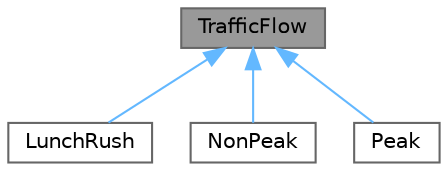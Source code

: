 digraph "TrafficFlow"
{
 // LATEX_PDF_SIZE
  bgcolor="transparent";
  edge [fontname=Helvetica,fontsize=10,labelfontname=Helvetica,labelfontsize=10];
  node [fontname=Helvetica,fontsize=10,shape=box,height=0.2,width=0.4];
  Node1 [id="Node000001",label="TrafficFlow",height=0.2,width=0.4,color="gray40", fillcolor="grey60", style="filled", fontcolor="black",tooltip="An abstract class that represents the traffic flow."];
  Node1 -> Node2 [id="edge1_Node000001_Node000002",dir="back",color="steelblue1",style="solid",tooltip=" "];
  Node2 [id="Node000002",label="LunchRush",height=0.2,width=0.4,color="gray40", fillcolor="white", style="filled",URL="$classLunchRush.html",tooltip="A class representing traffic flow during lunch hours."];
  Node1 -> Node3 [id="edge2_Node000001_Node000003",dir="back",color="steelblue1",style="solid",tooltip=" "];
  Node3 [id="Node000003",label="NonPeak",height=0.2,width=0.4,color="gray40", fillcolor="white", style="filled",URL="$classNonPeak.html",tooltip="A class to represent traffic flow during non-peak hours."];
  Node1 -> Node4 [id="edge3_Node000001_Node000004",dir="back",color="steelblue1",style="solid",tooltip=" "];
  Node4 [id="Node000004",label="Peak",height=0.2,width=0.4,color="gray40", fillcolor="white", style="filled",URL="$classPeak.html",tooltip="A class representing peak traffic flow."];
}
